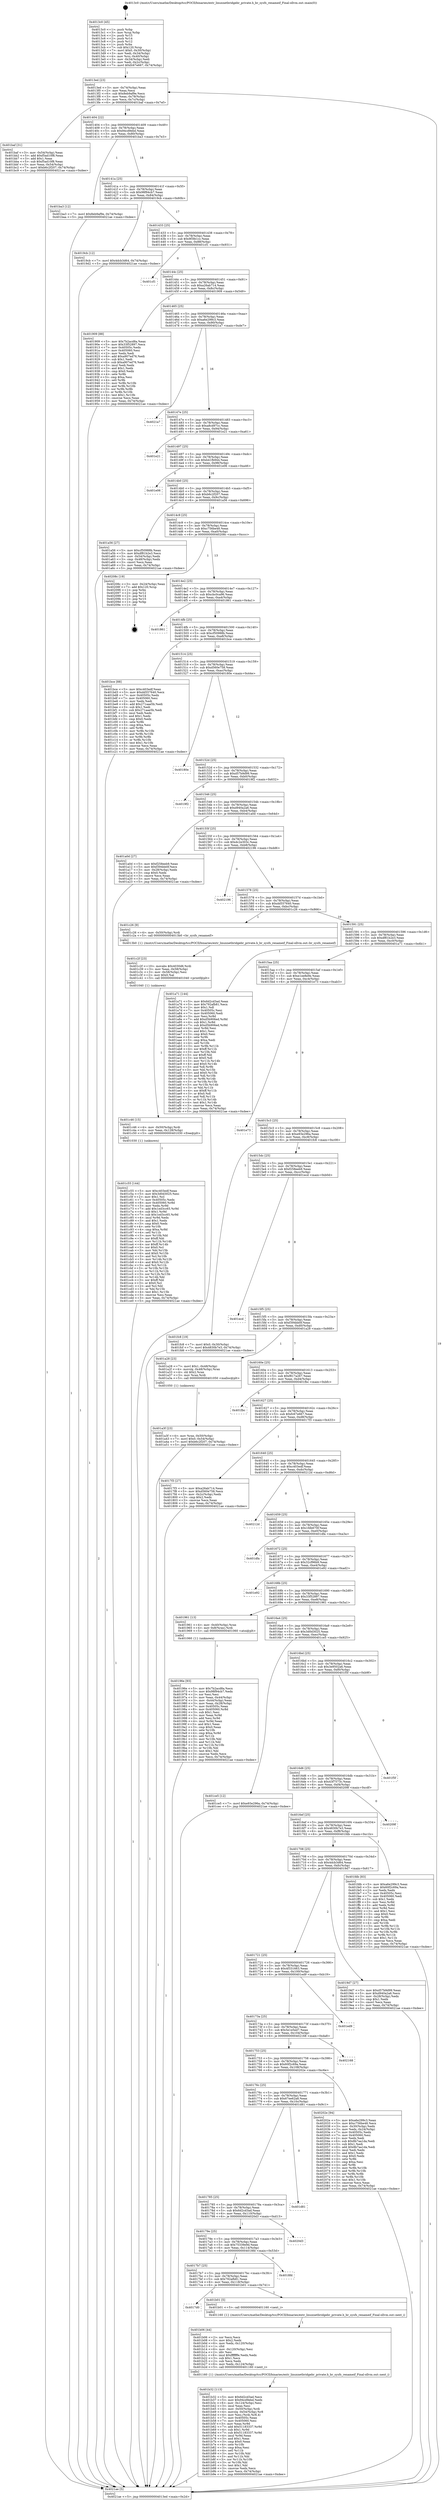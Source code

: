 digraph "0x4013c0" {
  label = "0x4013c0 (/mnt/c/Users/mathe/Desktop/tcc/POCII/binaries/extr_linuxnetbridgebr_private.h_br_sysfs_renameif_Final-ollvm.out::main(0))"
  labelloc = "t"
  node[shape=record]

  Entry [label="",width=0.3,height=0.3,shape=circle,fillcolor=black,style=filled]
  "0x4013ed" [label="{
     0x4013ed [23]\l
     | [instrs]\l
     &nbsp;&nbsp;0x4013ed \<+3\>: mov -0x74(%rbp),%eax\l
     &nbsp;&nbsp;0x4013f0 \<+2\>: mov %eax,%ecx\l
     &nbsp;&nbsp;0x4013f2 \<+6\>: sub $0x8eb9af9e,%ecx\l
     &nbsp;&nbsp;0x4013f8 \<+3\>: mov %eax,-0x78(%rbp)\l
     &nbsp;&nbsp;0x4013fb \<+3\>: mov %ecx,-0x7c(%rbp)\l
     &nbsp;&nbsp;0x4013fe \<+6\>: je 0000000000401baf \<main+0x7ef\>\l
  }"]
  "0x401baf" [label="{
     0x401baf [31]\l
     | [instrs]\l
     &nbsp;&nbsp;0x401baf \<+3\>: mov -0x54(%rbp),%eax\l
     &nbsp;&nbsp;0x401bb2 \<+5\>: add $0xf5ad10f8,%eax\l
     &nbsp;&nbsp;0x401bb7 \<+3\>: add $0x1,%eax\l
     &nbsp;&nbsp;0x401bba \<+5\>: sub $0xf5ad10f8,%eax\l
     &nbsp;&nbsp;0x401bbf \<+3\>: mov %eax,-0x54(%rbp)\l
     &nbsp;&nbsp;0x401bc2 \<+7\>: movl $0xb6c2f207,-0x74(%rbp)\l
     &nbsp;&nbsp;0x401bc9 \<+5\>: jmp 00000000004021ae \<main+0xdee\>\l
  }"]
  "0x401404" [label="{
     0x401404 [22]\l
     | [instrs]\l
     &nbsp;&nbsp;0x401404 \<+5\>: jmp 0000000000401409 \<main+0x49\>\l
     &nbsp;&nbsp;0x401409 \<+3\>: mov -0x78(%rbp),%eax\l
     &nbsp;&nbsp;0x40140c \<+5\>: sub $0x94cd9ebd,%eax\l
     &nbsp;&nbsp;0x401411 \<+3\>: mov %eax,-0x80(%rbp)\l
     &nbsp;&nbsp;0x401414 \<+6\>: je 0000000000401ba3 \<main+0x7e3\>\l
  }"]
  Exit [label="",width=0.3,height=0.3,shape=circle,fillcolor=black,style=filled,peripheries=2]
  "0x401ba3" [label="{
     0x401ba3 [12]\l
     | [instrs]\l
     &nbsp;&nbsp;0x401ba3 \<+7\>: movl $0x8eb9af9e,-0x74(%rbp)\l
     &nbsp;&nbsp;0x401baa \<+5\>: jmp 00000000004021ae \<main+0xdee\>\l
  }"]
  "0x40141a" [label="{
     0x40141a [25]\l
     | [instrs]\l
     &nbsp;&nbsp;0x40141a \<+5\>: jmp 000000000040141f \<main+0x5f\>\l
     &nbsp;&nbsp;0x40141f \<+3\>: mov -0x78(%rbp),%eax\l
     &nbsp;&nbsp;0x401422 \<+5\>: sub $0x98f94cb7,%eax\l
     &nbsp;&nbsp;0x401427 \<+6\>: mov %eax,-0x84(%rbp)\l
     &nbsp;&nbsp;0x40142d \<+6\>: je 00000000004019cb \<main+0x60b\>\l
  }"]
  "0x401c55" [label="{
     0x401c55 [144]\l
     | [instrs]\l
     &nbsp;&nbsp;0x401c55 \<+5\>: mov $0xc403edf,%eax\l
     &nbsp;&nbsp;0x401c5a \<+5\>: mov $0x3d0d3025,%esi\l
     &nbsp;&nbsp;0x401c5f \<+2\>: mov $0x1,%cl\l
     &nbsp;&nbsp;0x401c61 \<+7\>: mov 0x40505c,%edx\l
     &nbsp;&nbsp;0x401c68 \<+8\>: mov 0x405060,%r8d\l
     &nbsp;&nbsp;0x401c70 \<+3\>: mov %edx,%r9d\l
     &nbsp;&nbsp;0x401c73 \<+7\>: add $0x1ed3cc65,%r9d\l
     &nbsp;&nbsp;0x401c7a \<+4\>: sub $0x1,%r9d\l
     &nbsp;&nbsp;0x401c7e \<+7\>: sub $0x1ed3cc65,%r9d\l
     &nbsp;&nbsp;0x401c85 \<+4\>: imul %r9d,%edx\l
     &nbsp;&nbsp;0x401c89 \<+3\>: and $0x1,%edx\l
     &nbsp;&nbsp;0x401c8c \<+3\>: cmp $0x0,%edx\l
     &nbsp;&nbsp;0x401c8f \<+4\>: sete %r10b\l
     &nbsp;&nbsp;0x401c93 \<+4\>: cmp $0xa,%r8d\l
     &nbsp;&nbsp;0x401c97 \<+4\>: setl %r11b\l
     &nbsp;&nbsp;0x401c9b \<+3\>: mov %r10b,%bl\l
     &nbsp;&nbsp;0x401c9e \<+3\>: xor $0xff,%bl\l
     &nbsp;&nbsp;0x401ca1 \<+3\>: mov %r11b,%r14b\l
     &nbsp;&nbsp;0x401ca4 \<+4\>: xor $0xff,%r14b\l
     &nbsp;&nbsp;0x401ca8 \<+3\>: xor $0x0,%cl\l
     &nbsp;&nbsp;0x401cab \<+3\>: mov %bl,%r15b\l
     &nbsp;&nbsp;0x401cae \<+4\>: and $0x0,%r15b\l
     &nbsp;&nbsp;0x401cb2 \<+3\>: and %cl,%r10b\l
     &nbsp;&nbsp;0x401cb5 \<+3\>: mov %r14b,%r12b\l
     &nbsp;&nbsp;0x401cb8 \<+4\>: and $0x0,%r12b\l
     &nbsp;&nbsp;0x401cbc \<+3\>: and %cl,%r11b\l
     &nbsp;&nbsp;0x401cbf \<+3\>: or %r10b,%r15b\l
     &nbsp;&nbsp;0x401cc2 \<+3\>: or %r11b,%r12b\l
     &nbsp;&nbsp;0x401cc5 \<+3\>: xor %r12b,%r15b\l
     &nbsp;&nbsp;0x401cc8 \<+3\>: or %r14b,%bl\l
     &nbsp;&nbsp;0x401ccb \<+3\>: xor $0xff,%bl\l
     &nbsp;&nbsp;0x401cce \<+3\>: or $0x0,%cl\l
     &nbsp;&nbsp;0x401cd1 \<+2\>: and %cl,%bl\l
     &nbsp;&nbsp;0x401cd3 \<+3\>: or %bl,%r15b\l
     &nbsp;&nbsp;0x401cd6 \<+4\>: test $0x1,%r15b\l
     &nbsp;&nbsp;0x401cda \<+3\>: cmovne %esi,%eax\l
     &nbsp;&nbsp;0x401cdd \<+3\>: mov %eax,-0x74(%rbp)\l
     &nbsp;&nbsp;0x401ce0 \<+5\>: jmp 00000000004021ae \<main+0xdee\>\l
  }"]
  "0x4019cb" [label="{
     0x4019cb [12]\l
     | [instrs]\l
     &nbsp;&nbsp;0x4019cb \<+7\>: movl $0x4dcb3d64,-0x74(%rbp)\l
     &nbsp;&nbsp;0x4019d2 \<+5\>: jmp 00000000004021ae \<main+0xdee\>\l
  }"]
  "0x401433" [label="{
     0x401433 [25]\l
     | [instrs]\l
     &nbsp;&nbsp;0x401433 \<+5\>: jmp 0000000000401438 \<main+0x78\>\l
     &nbsp;&nbsp;0x401438 \<+3\>: mov -0x78(%rbp),%eax\l
     &nbsp;&nbsp;0x40143b \<+5\>: sub $0x9f3fe1cc,%eax\l
     &nbsp;&nbsp;0x401440 \<+6\>: mov %eax,-0x88(%rbp)\l
     &nbsp;&nbsp;0x401446 \<+6\>: je 0000000000401cf1 \<main+0x931\>\l
  }"]
  "0x401c46" [label="{
     0x401c46 [15]\l
     | [instrs]\l
     &nbsp;&nbsp;0x401c46 \<+4\>: mov -0x50(%rbp),%rdi\l
     &nbsp;&nbsp;0x401c4a \<+6\>: mov %eax,-0x128(%rbp)\l
     &nbsp;&nbsp;0x401c50 \<+5\>: call 0000000000401030 \<free@plt\>\l
     | [calls]\l
     &nbsp;&nbsp;0x401030 \{1\} (unknown)\l
  }"]
  "0x401cf1" [label="{
     0x401cf1\l
  }", style=dashed]
  "0x40144c" [label="{
     0x40144c [25]\l
     | [instrs]\l
     &nbsp;&nbsp;0x40144c \<+5\>: jmp 0000000000401451 \<main+0x91\>\l
     &nbsp;&nbsp;0x401451 \<+3\>: mov -0x78(%rbp),%eax\l
     &nbsp;&nbsp;0x401454 \<+5\>: sub $0xa26ab714,%eax\l
     &nbsp;&nbsp;0x401459 \<+6\>: mov %eax,-0x8c(%rbp)\l
     &nbsp;&nbsp;0x40145f \<+6\>: je 0000000000401909 \<main+0x549\>\l
  }"]
  "0x401c2f" [label="{
     0x401c2f [23]\l
     | [instrs]\l
     &nbsp;&nbsp;0x401c2f \<+10\>: movabs $0x4030d6,%rdi\l
     &nbsp;&nbsp;0x401c39 \<+3\>: mov %eax,-0x58(%rbp)\l
     &nbsp;&nbsp;0x401c3c \<+3\>: mov -0x58(%rbp),%esi\l
     &nbsp;&nbsp;0x401c3f \<+2\>: mov $0x0,%al\l
     &nbsp;&nbsp;0x401c41 \<+5\>: call 0000000000401040 \<printf@plt\>\l
     | [calls]\l
     &nbsp;&nbsp;0x401040 \{1\} (unknown)\l
  }"]
  "0x401909" [label="{
     0x401909 [88]\l
     | [instrs]\l
     &nbsp;&nbsp;0x401909 \<+5\>: mov $0x7b2acd8a,%eax\l
     &nbsp;&nbsp;0x40190e \<+5\>: mov $0x33f52897,%ecx\l
     &nbsp;&nbsp;0x401913 \<+7\>: mov 0x40505c,%edx\l
     &nbsp;&nbsp;0x40191a \<+7\>: mov 0x405060,%esi\l
     &nbsp;&nbsp;0x401921 \<+2\>: mov %edx,%edi\l
     &nbsp;&nbsp;0x401923 \<+6\>: add $0xa907ed76,%edi\l
     &nbsp;&nbsp;0x401929 \<+3\>: sub $0x1,%edi\l
     &nbsp;&nbsp;0x40192c \<+6\>: sub $0xa907ed76,%edi\l
     &nbsp;&nbsp;0x401932 \<+3\>: imul %edi,%edx\l
     &nbsp;&nbsp;0x401935 \<+3\>: and $0x1,%edx\l
     &nbsp;&nbsp;0x401938 \<+3\>: cmp $0x0,%edx\l
     &nbsp;&nbsp;0x40193b \<+4\>: sete %r8b\l
     &nbsp;&nbsp;0x40193f \<+3\>: cmp $0xa,%esi\l
     &nbsp;&nbsp;0x401942 \<+4\>: setl %r9b\l
     &nbsp;&nbsp;0x401946 \<+3\>: mov %r8b,%r10b\l
     &nbsp;&nbsp;0x401949 \<+3\>: and %r9b,%r10b\l
     &nbsp;&nbsp;0x40194c \<+3\>: xor %r9b,%r8b\l
     &nbsp;&nbsp;0x40194f \<+3\>: or %r8b,%r10b\l
     &nbsp;&nbsp;0x401952 \<+4\>: test $0x1,%r10b\l
     &nbsp;&nbsp;0x401956 \<+3\>: cmovne %ecx,%eax\l
     &nbsp;&nbsp;0x401959 \<+3\>: mov %eax,-0x74(%rbp)\l
     &nbsp;&nbsp;0x40195c \<+5\>: jmp 00000000004021ae \<main+0xdee\>\l
  }"]
  "0x401465" [label="{
     0x401465 [25]\l
     | [instrs]\l
     &nbsp;&nbsp;0x401465 \<+5\>: jmp 000000000040146a \<main+0xaa\>\l
     &nbsp;&nbsp;0x40146a \<+3\>: mov -0x78(%rbp),%eax\l
     &nbsp;&nbsp;0x40146d \<+5\>: sub $0xa6e299c3,%eax\l
     &nbsp;&nbsp;0x401472 \<+6\>: mov %eax,-0x90(%rbp)\l
     &nbsp;&nbsp;0x401478 \<+6\>: je 00000000004021a7 \<main+0xde7\>\l
  }"]
  "0x401b32" [label="{
     0x401b32 [113]\l
     | [instrs]\l
     &nbsp;&nbsp;0x401b32 \<+5\>: mov $0x6d2cd3ad,%ecx\l
     &nbsp;&nbsp;0x401b37 \<+5\>: mov $0x94cd9ebd,%edx\l
     &nbsp;&nbsp;0x401b3c \<+6\>: mov -0x124(%rbp),%esi\l
     &nbsp;&nbsp;0x401b42 \<+3\>: imul %eax,%esi\l
     &nbsp;&nbsp;0x401b45 \<+4\>: mov -0x50(%rbp),%rdi\l
     &nbsp;&nbsp;0x401b49 \<+4\>: movslq -0x54(%rbp),%r8\l
     &nbsp;&nbsp;0x401b4d \<+4\>: mov %esi,(%rdi,%r8,4)\l
     &nbsp;&nbsp;0x401b51 \<+7\>: mov 0x40505c,%eax\l
     &nbsp;&nbsp;0x401b58 \<+7\>: mov 0x405060,%esi\l
     &nbsp;&nbsp;0x401b5f \<+3\>: mov %eax,%r9d\l
     &nbsp;&nbsp;0x401b62 \<+7\>: add $0x51183337,%r9d\l
     &nbsp;&nbsp;0x401b69 \<+4\>: sub $0x1,%r9d\l
     &nbsp;&nbsp;0x401b6d \<+7\>: sub $0x51183337,%r9d\l
     &nbsp;&nbsp;0x401b74 \<+4\>: imul %r9d,%eax\l
     &nbsp;&nbsp;0x401b78 \<+3\>: and $0x1,%eax\l
     &nbsp;&nbsp;0x401b7b \<+3\>: cmp $0x0,%eax\l
     &nbsp;&nbsp;0x401b7e \<+4\>: sete %r10b\l
     &nbsp;&nbsp;0x401b82 \<+3\>: cmp $0xa,%esi\l
     &nbsp;&nbsp;0x401b85 \<+4\>: setl %r11b\l
     &nbsp;&nbsp;0x401b89 \<+3\>: mov %r10b,%bl\l
     &nbsp;&nbsp;0x401b8c \<+3\>: and %r11b,%bl\l
     &nbsp;&nbsp;0x401b8f \<+3\>: xor %r11b,%r10b\l
     &nbsp;&nbsp;0x401b92 \<+3\>: or %r10b,%bl\l
     &nbsp;&nbsp;0x401b95 \<+3\>: test $0x1,%bl\l
     &nbsp;&nbsp;0x401b98 \<+3\>: cmovne %edx,%ecx\l
     &nbsp;&nbsp;0x401b9b \<+3\>: mov %ecx,-0x74(%rbp)\l
     &nbsp;&nbsp;0x401b9e \<+5\>: jmp 00000000004021ae \<main+0xdee\>\l
  }"]
  "0x4021a7" [label="{
     0x4021a7\l
  }", style=dashed]
  "0x40147e" [label="{
     0x40147e [25]\l
     | [instrs]\l
     &nbsp;&nbsp;0x40147e \<+5\>: jmp 0000000000401483 \<main+0xc3\>\l
     &nbsp;&nbsp;0x401483 \<+3\>: mov -0x78(%rbp),%eax\l
     &nbsp;&nbsp;0x401486 \<+5\>: sub $0xa8cd97cc,%eax\l
     &nbsp;&nbsp;0x40148b \<+6\>: mov %eax,-0x94(%rbp)\l
     &nbsp;&nbsp;0x401491 \<+6\>: je 0000000000401e21 \<main+0xa61\>\l
  }"]
  "0x401b06" [label="{
     0x401b06 [44]\l
     | [instrs]\l
     &nbsp;&nbsp;0x401b06 \<+2\>: xor %ecx,%ecx\l
     &nbsp;&nbsp;0x401b08 \<+5\>: mov $0x2,%edx\l
     &nbsp;&nbsp;0x401b0d \<+6\>: mov %edx,-0x120(%rbp)\l
     &nbsp;&nbsp;0x401b13 \<+1\>: cltd\l
     &nbsp;&nbsp;0x401b14 \<+6\>: mov -0x120(%rbp),%esi\l
     &nbsp;&nbsp;0x401b1a \<+2\>: idiv %esi\l
     &nbsp;&nbsp;0x401b1c \<+6\>: imul $0xfffffffe,%edx,%edx\l
     &nbsp;&nbsp;0x401b22 \<+3\>: sub $0x1,%ecx\l
     &nbsp;&nbsp;0x401b25 \<+2\>: sub %ecx,%edx\l
     &nbsp;&nbsp;0x401b27 \<+6\>: mov %edx,-0x124(%rbp)\l
     &nbsp;&nbsp;0x401b2d \<+5\>: call 0000000000401160 \<next_i\>\l
     | [calls]\l
     &nbsp;&nbsp;0x401160 \{1\} (/mnt/c/Users/mathe/Desktop/tcc/POCII/binaries/extr_linuxnetbridgebr_private.h_br_sysfs_renameif_Final-ollvm.out::next_i)\l
  }"]
  "0x401e21" [label="{
     0x401e21\l
  }", style=dashed]
  "0x401497" [label="{
     0x401497 [25]\l
     | [instrs]\l
     &nbsp;&nbsp;0x401497 \<+5\>: jmp 000000000040149c \<main+0xdc\>\l
     &nbsp;&nbsp;0x40149c \<+3\>: mov -0x78(%rbp),%eax\l
     &nbsp;&nbsp;0x40149f \<+5\>: sub $0xb41fb944,%eax\l
     &nbsp;&nbsp;0x4014a4 \<+6\>: mov %eax,-0x98(%rbp)\l
     &nbsp;&nbsp;0x4014aa \<+6\>: je 0000000000401e06 \<main+0xa46\>\l
  }"]
  "0x4017d0" [label="{
     0x4017d0\l
  }", style=dashed]
  "0x401e06" [label="{
     0x401e06\l
  }", style=dashed]
  "0x4014b0" [label="{
     0x4014b0 [25]\l
     | [instrs]\l
     &nbsp;&nbsp;0x4014b0 \<+5\>: jmp 00000000004014b5 \<main+0xf5\>\l
     &nbsp;&nbsp;0x4014b5 \<+3\>: mov -0x78(%rbp),%eax\l
     &nbsp;&nbsp;0x4014b8 \<+5\>: sub $0xb6c2f207,%eax\l
     &nbsp;&nbsp;0x4014bd \<+6\>: mov %eax,-0x9c(%rbp)\l
     &nbsp;&nbsp;0x4014c3 \<+6\>: je 0000000000401a56 \<main+0x696\>\l
  }"]
  "0x401b01" [label="{
     0x401b01 [5]\l
     | [instrs]\l
     &nbsp;&nbsp;0x401b01 \<+5\>: call 0000000000401160 \<next_i\>\l
     | [calls]\l
     &nbsp;&nbsp;0x401160 \{1\} (/mnt/c/Users/mathe/Desktop/tcc/POCII/binaries/extr_linuxnetbridgebr_private.h_br_sysfs_renameif_Final-ollvm.out::next_i)\l
  }"]
  "0x401a56" [label="{
     0x401a56 [27]\l
     | [instrs]\l
     &nbsp;&nbsp;0x401a56 \<+5\>: mov $0xcf50988b,%eax\l
     &nbsp;&nbsp;0x401a5b \<+5\>: mov $0xdf81b2e3,%ecx\l
     &nbsp;&nbsp;0x401a60 \<+3\>: mov -0x54(%rbp),%edx\l
     &nbsp;&nbsp;0x401a63 \<+3\>: cmp -0x48(%rbp),%edx\l
     &nbsp;&nbsp;0x401a66 \<+3\>: cmovl %ecx,%eax\l
     &nbsp;&nbsp;0x401a69 \<+3\>: mov %eax,-0x74(%rbp)\l
     &nbsp;&nbsp;0x401a6c \<+5\>: jmp 00000000004021ae \<main+0xdee\>\l
  }"]
  "0x4014c9" [label="{
     0x4014c9 [25]\l
     | [instrs]\l
     &nbsp;&nbsp;0x4014c9 \<+5\>: jmp 00000000004014ce \<main+0x10e\>\l
     &nbsp;&nbsp;0x4014ce \<+3\>: mov -0x78(%rbp),%eax\l
     &nbsp;&nbsp;0x4014d1 \<+5\>: sub $0xc756be48,%eax\l
     &nbsp;&nbsp;0x4014d6 \<+6\>: mov %eax,-0xa0(%rbp)\l
     &nbsp;&nbsp;0x4014dc \<+6\>: je 000000000040208c \<main+0xccc\>\l
  }"]
  "0x4017b7" [label="{
     0x4017b7 [25]\l
     | [instrs]\l
     &nbsp;&nbsp;0x4017b7 \<+5\>: jmp 00000000004017bc \<main+0x3fc\>\l
     &nbsp;&nbsp;0x4017bc \<+3\>: mov -0x78(%rbp),%eax\l
     &nbsp;&nbsp;0x4017bf \<+5\>: sub $0x792afb81,%eax\l
     &nbsp;&nbsp;0x4017c4 \<+6\>: mov %eax,-0x118(%rbp)\l
     &nbsp;&nbsp;0x4017ca \<+6\>: je 0000000000401b01 \<main+0x741\>\l
  }"]
  "0x40208c" [label="{
     0x40208c [19]\l
     | [instrs]\l
     &nbsp;&nbsp;0x40208c \<+3\>: mov -0x24(%rbp),%eax\l
     &nbsp;&nbsp;0x40208f \<+7\>: add $0x120,%rsp\l
     &nbsp;&nbsp;0x402096 \<+1\>: pop %rbx\l
     &nbsp;&nbsp;0x402097 \<+2\>: pop %r12\l
     &nbsp;&nbsp;0x402099 \<+2\>: pop %r14\l
     &nbsp;&nbsp;0x40209b \<+2\>: pop %r15\l
     &nbsp;&nbsp;0x40209d \<+1\>: pop %rbp\l
     &nbsp;&nbsp;0x40209e \<+1\>: ret\l
  }"]
  "0x4014e2" [label="{
     0x4014e2 [25]\l
     | [instrs]\l
     &nbsp;&nbsp;0x4014e2 \<+5\>: jmp 00000000004014e7 \<main+0x127\>\l
     &nbsp;&nbsp;0x4014e7 \<+3\>: mov -0x78(%rbp),%eax\l
     &nbsp;&nbsp;0x4014ea \<+5\>: sub $0xcbc0ca96,%eax\l
     &nbsp;&nbsp;0x4014ef \<+6\>: mov %eax,-0xa4(%rbp)\l
     &nbsp;&nbsp;0x4014f5 \<+6\>: je 0000000000401861 \<main+0x4a1\>\l
  }"]
  "0x4018fd" [label="{
     0x4018fd\l
  }", style=dashed]
  "0x401861" [label="{
     0x401861\l
  }", style=dashed]
  "0x4014fb" [label="{
     0x4014fb [25]\l
     | [instrs]\l
     &nbsp;&nbsp;0x4014fb \<+5\>: jmp 0000000000401500 \<main+0x140\>\l
     &nbsp;&nbsp;0x401500 \<+3\>: mov -0x78(%rbp),%eax\l
     &nbsp;&nbsp;0x401503 \<+5\>: sub $0xcf50988b,%eax\l
     &nbsp;&nbsp;0x401508 \<+6\>: mov %eax,-0xa8(%rbp)\l
     &nbsp;&nbsp;0x40150e \<+6\>: je 0000000000401bce \<main+0x80e\>\l
  }"]
  "0x40179e" [label="{
     0x40179e [25]\l
     | [instrs]\l
     &nbsp;&nbsp;0x40179e \<+5\>: jmp 00000000004017a3 \<main+0x3e3\>\l
     &nbsp;&nbsp;0x4017a3 \<+3\>: mov -0x78(%rbp),%eax\l
     &nbsp;&nbsp;0x4017a6 \<+5\>: sub $0x75339e9d,%eax\l
     &nbsp;&nbsp;0x4017ab \<+6\>: mov %eax,-0x114(%rbp)\l
     &nbsp;&nbsp;0x4017b1 \<+6\>: je 00000000004018fd \<main+0x53d\>\l
  }"]
  "0x401bce" [label="{
     0x401bce [88]\l
     | [instrs]\l
     &nbsp;&nbsp;0x401bce \<+5\>: mov $0xc403edf,%eax\l
     &nbsp;&nbsp;0x401bd3 \<+5\>: mov $0xdd557640,%ecx\l
     &nbsp;&nbsp;0x401bd8 \<+7\>: mov 0x40505c,%edx\l
     &nbsp;&nbsp;0x401bdf \<+7\>: mov 0x405060,%esi\l
     &nbsp;&nbsp;0x401be6 \<+2\>: mov %edx,%edi\l
     &nbsp;&nbsp;0x401be8 \<+6\>: add $0x271aae5b,%edi\l
     &nbsp;&nbsp;0x401bee \<+3\>: sub $0x1,%edi\l
     &nbsp;&nbsp;0x401bf1 \<+6\>: sub $0x271aae5b,%edi\l
     &nbsp;&nbsp;0x401bf7 \<+3\>: imul %edi,%edx\l
     &nbsp;&nbsp;0x401bfa \<+3\>: and $0x1,%edx\l
     &nbsp;&nbsp;0x401bfd \<+3\>: cmp $0x0,%edx\l
     &nbsp;&nbsp;0x401c00 \<+4\>: sete %r8b\l
     &nbsp;&nbsp;0x401c04 \<+3\>: cmp $0xa,%esi\l
     &nbsp;&nbsp;0x401c07 \<+4\>: setl %r9b\l
     &nbsp;&nbsp;0x401c0b \<+3\>: mov %r8b,%r10b\l
     &nbsp;&nbsp;0x401c0e \<+3\>: and %r9b,%r10b\l
     &nbsp;&nbsp;0x401c11 \<+3\>: xor %r9b,%r8b\l
     &nbsp;&nbsp;0x401c14 \<+3\>: or %r8b,%r10b\l
     &nbsp;&nbsp;0x401c17 \<+4\>: test $0x1,%r10b\l
     &nbsp;&nbsp;0x401c1b \<+3\>: cmovne %ecx,%eax\l
     &nbsp;&nbsp;0x401c1e \<+3\>: mov %eax,-0x74(%rbp)\l
     &nbsp;&nbsp;0x401c21 \<+5\>: jmp 00000000004021ae \<main+0xdee\>\l
  }"]
  "0x401514" [label="{
     0x401514 [25]\l
     | [instrs]\l
     &nbsp;&nbsp;0x401514 \<+5\>: jmp 0000000000401519 \<main+0x159\>\l
     &nbsp;&nbsp;0x401519 \<+3\>: mov -0x78(%rbp),%eax\l
     &nbsp;&nbsp;0x40151c \<+5\>: sub $0xd560e758,%eax\l
     &nbsp;&nbsp;0x401521 \<+6\>: mov %eax,-0xac(%rbp)\l
     &nbsp;&nbsp;0x401527 \<+6\>: je 000000000040180e \<main+0x44e\>\l
  }"]
  "0x4020d3" [label="{
     0x4020d3\l
  }", style=dashed]
  "0x40180e" [label="{
     0x40180e\l
  }", style=dashed]
  "0x40152d" [label="{
     0x40152d [25]\l
     | [instrs]\l
     &nbsp;&nbsp;0x40152d \<+5\>: jmp 0000000000401532 \<main+0x172\>\l
     &nbsp;&nbsp;0x401532 \<+3\>: mov -0x78(%rbp),%eax\l
     &nbsp;&nbsp;0x401535 \<+5\>: sub $0xd57b9d99,%eax\l
     &nbsp;&nbsp;0x40153a \<+6\>: mov %eax,-0xb0(%rbp)\l
     &nbsp;&nbsp;0x401540 \<+6\>: je 00000000004019f2 \<main+0x632\>\l
  }"]
  "0x401785" [label="{
     0x401785 [25]\l
     | [instrs]\l
     &nbsp;&nbsp;0x401785 \<+5\>: jmp 000000000040178a \<main+0x3ca\>\l
     &nbsp;&nbsp;0x40178a \<+3\>: mov -0x78(%rbp),%eax\l
     &nbsp;&nbsp;0x40178d \<+5\>: sub $0x6d2cd3ad,%eax\l
     &nbsp;&nbsp;0x401792 \<+6\>: mov %eax,-0x110(%rbp)\l
     &nbsp;&nbsp;0x401798 \<+6\>: je 00000000004020d3 \<main+0xd13\>\l
  }"]
  "0x4019f2" [label="{
     0x4019f2\l
  }", style=dashed]
  "0x401546" [label="{
     0x401546 [25]\l
     | [instrs]\l
     &nbsp;&nbsp;0x401546 \<+5\>: jmp 000000000040154b \<main+0x18b\>\l
     &nbsp;&nbsp;0x40154b \<+3\>: mov -0x78(%rbp),%eax\l
     &nbsp;&nbsp;0x40154e \<+5\>: sub $0xd940a2a6,%eax\l
     &nbsp;&nbsp;0x401553 \<+6\>: mov %eax,-0xb4(%rbp)\l
     &nbsp;&nbsp;0x401559 \<+6\>: je 0000000000401a0d \<main+0x64d\>\l
  }"]
  "0x401d81" [label="{
     0x401d81\l
  }", style=dashed]
  "0x401a0d" [label="{
     0x401a0d [27]\l
     | [instrs]\l
     &nbsp;&nbsp;0x401a0d \<+5\>: mov $0xf258eeb9,%eax\l
     &nbsp;&nbsp;0x401a12 \<+5\>: mov $0xf394bb0f,%ecx\l
     &nbsp;&nbsp;0x401a17 \<+3\>: mov -0x28(%rbp),%edx\l
     &nbsp;&nbsp;0x401a1a \<+3\>: cmp $0x0,%edx\l
     &nbsp;&nbsp;0x401a1d \<+3\>: cmove %ecx,%eax\l
     &nbsp;&nbsp;0x401a20 \<+3\>: mov %eax,-0x74(%rbp)\l
     &nbsp;&nbsp;0x401a23 \<+5\>: jmp 00000000004021ae \<main+0xdee\>\l
  }"]
  "0x40155f" [label="{
     0x40155f [25]\l
     | [instrs]\l
     &nbsp;&nbsp;0x40155f \<+5\>: jmp 0000000000401564 \<main+0x1a4\>\l
     &nbsp;&nbsp;0x401564 \<+3\>: mov -0x78(%rbp),%eax\l
     &nbsp;&nbsp;0x401567 \<+5\>: sub $0xdc2e303c,%eax\l
     &nbsp;&nbsp;0x40156c \<+6\>: mov %eax,-0xb8(%rbp)\l
     &nbsp;&nbsp;0x401572 \<+6\>: je 0000000000402196 \<main+0xdd6\>\l
  }"]
  "0x40176c" [label="{
     0x40176c [25]\l
     | [instrs]\l
     &nbsp;&nbsp;0x40176c \<+5\>: jmp 0000000000401771 \<main+0x3b1\>\l
     &nbsp;&nbsp;0x401771 \<+3\>: mov -0x78(%rbp),%eax\l
     &nbsp;&nbsp;0x401774 \<+5\>: sub $0x67ee62a8,%eax\l
     &nbsp;&nbsp;0x401779 \<+6\>: mov %eax,-0x10c(%rbp)\l
     &nbsp;&nbsp;0x40177f \<+6\>: je 0000000000401d81 \<main+0x9c1\>\l
  }"]
  "0x402196" [label="{
     0x402196\l
  }", style=dashed]
  "0x401578" [label="{
     0x401578 [25]\l
     | [instrs]\l
     &nbsp;&nbsp;0x401578 \<+5\>: jmp 000000000040157d \<main+0x1bd\>\l
     &nbsp;&nbsp;0x40157d \<+3\>: mov -0x78(%rbp),%eax\l
     &nbsp;&nbsp;0x401580 \<+5\>: sub $0xdd557640,%eax\l
     &nbsp;&nbsp;0x401585 \<+6\>: mov %eax,-0xbc(%rbp)\l
     &nbsp;&nbsp;0x40158b \<+6\>: je 0000000000401c26 \<main+0x866\>\l
  }"]
  "0x40202e" [label="{
     0x40202e [94]\l
     | [instrs]\l
     &nbsp;&nbsp;0x40202e \<+5\>: mov $0xa6e299c3,%eax\l
     &nbsp;&nbsp;0x402033 \<+5\>: mov $0xc756be48,%ecx\l
     &nbsp;&nbsp;0x402038 \<+3\>: mov -0x30(%rbp),%edx\l
     &nbsp;&nbsp;0x40203b \<+3\>: mov %edx,-0x24(%rbp)\l
     &nbsp;&nbsp;0x40203e \<+7\>: mov 0x40505c,%edx\l
     &nbsp;&nbsp;0x402045 \<+7\>: mov 0x405060,%esi\l
     &nbsp;&nbsp;0x40204c \<+2\>: mov %edx,%edi\l
     &nbsp;&nbsp;0x40204e \<+6\>: sub $0x8b7aa1da,%edi\l
     &nbsp;&nbsp;0x402054 \<+3\>: sub $0x1,%edi\l
     &nbsp;&nbsp;0x402057 \<+6\>: add $0x8b7aa1da,%edi\l
     &nbsp;&nbsp;0x40205d \<+3\>: imul %edi,%edx\l
     &nbsp;&nbsp;0x402060 \<+3\>: and $0x1,%edx\l
     &nbsp;&nbsp;0x402063 \<+3\>: cmp $0x0,%edx\l
     &nbsp;&nbsp;0x402066 \<+4\>: sete %r8b\l
     &nbsp;&nbsp;0x40206a \<+3\>: cmp $0xa,%esi\l
     &nbsp;&nbsp;0x40206d \<+4\>: setl %r9b\l
     &nbsp;&nbsp;0x402071 \<+3\>: mov %r8b,%r10b\l
     &nbsp;&nbsp;0x402074 \<+3\>: and %r9b,%r10b\l
     &nbsp;&nbsp;0x402077 \<+3\>: xor %r9b,%r8b\l
     &nbsp;&nbsp;0x40207a \<+3\>: or %r8b,%r10b\l
     &nbsp;&nbsp;0x40207d \<+4\>: test $0x1,%r10b\l
     &nbsp;&nbsp;0x402081 \<+3\>: cmovne %ecx,%eax\l
     &nbsp;&nbsp;0x402084 \<+3\>: mov %eax,-0x74(%rbp)\l
     &nbsp;&nbsp;0x402087 \<+5\>: jmp 00000000004021ae \<main+0xdee\>\l
  }"]
  "0x401c26" [label="{
     0x401c26 [9]\l
     | [instrs]\l
     &nbsp;&nbsp;0x401c26 \<+4\>: mov -0x50(%rbp),%rdi\l
     &nbsp;&nbsp;0x401c2a \<+5\>: call 00000000004013b0 \<br_sysfs_renameif\>\l
     | [calls]\l
     &nbsp;&nbsp;0x4013b0 \{1\} (/mnt/c/Users/mathe/Desktop/tcc/POCII/binaries/extr_linuxnetbridgebr_private.h_br_sysfs_renameif_Final-ollvm.out::br_sysfs_renameif)\l
  }"]
  "0x401591" [label="{
     0x401591 [25]\l
     | [instrs]\l
     &nbsp;&nbsp;0x401591 \<+5\>: jmp 0000000000401596 \<main+0x1d6\>\l
     &nbsp;&nbsp;0x401596 \<+3\>: mov -0x78(%rbp),%eax\l
     &nbsp;&nbsp;0x401599 \<+5\>: sub $0xdf81b2e3,%eax\l
     &nbsp;&nbsp;0x40159e \<+6\>: mov %eax,-0xc0(%rbp)\l
     &nbsp;&nbsp;0x4015a4 \<+6\>: je 0000000000401a71 \<main+0x6b1\>\l
  }"]
  "0x401753" [label="{
     0x401753 [25]\l
     | [instrs]\l
     &nbsp;&nbsp;0x401753 \<+5\>: jmp 0000000000401758 \<main+0x398\>\l
     &nbsp;&nbsp;0x401758 \<+3\>: mov -0x78(%rbp),%eax\l
     &nbsp;&nbsp;0x40175b \<+5\>: sub $0x60f2c69a,%eax\l
     &nbsp;&nbsp;0x401760 \<+6\>: mov %eax,-0x108(%rbp)\l
     &nbsp;&nbsp;0x401766 \<+6\>: je 000000000040202e \<main+0xc6e\>\l
  }"]
  "0x401a71" [label="{
     0x401a71 [144]\l
     | [instrs]\l
     &nbsp;&nbsp;0x401a71 \<+5\>: mov $0x6d2cd3ad,%eax\l
     &nbsp;&nbsp;0x401a76 \<+5\>: mov $0x792afb81,%ecx\l
     &nbsp;&nbsp;0x401a7b \<+2\>: mov $0x1,%dl\l
     &nbsp;&nbsp;0x401a7d \<+7\>: mov 0x40505c,%esi\l
     &nbsp;&nbsp;0x401a84 \<+7\>: mov 0x405060,%edi\l
     &nbsp;&nbsp;0x401a8b \<+3\>: mov %esi,%r8d\l
     &nbsp;&nbsp;0x401a8e \<+7\>: add $0xd5b906ed,%r8d\l
     &nbsp;&nbsp;0x401a95 \<+4\>: sub $0x1,%r8d\l
     &nbsp;&nbsp;0x401a99 \<+7\>: sub $0xd5b906ed,%r8d\l
     &nbsp;&nbsp;0x401aa0 \<+4\>: imul %r8d,%esi\l
     &nbsp;&nbsp;0x401aa4 \<+3\>: and $0x1,%esi\l
     &nbsp;&nbsp;0x401aa7 \<+3\>: cmp $0x0,%esi\l
     &nbsp;&nbsp;0x401aaa \<+4\>: sete %r9b\l
     &nbsp;&nbsp;0x401aae \<+3\>: cmp $0xa,%edi\l
     &nbsp;&nbsp;0x401ab1 \<+4\>: setl %r10b\l
     &nbsp;&nbsp;0x401ab5 \<+3\>: mov %r9b,%r11b\l
     &nbsp;&nbsp;0x401ab8 \<+4\>: xor $0xff,%r11b\l
     &nbsp;&nbsp;0x401abc \<+3\>: mov %r10b,%bl\l
     &nbsp;&nbsp;0x401abf \<+3\>: xor $0xff,%bl\l
     &nbsp;&nbsp;0x401ac2 \<+3\>: xor $0x0,%dl\l
     &nbsp;&nbsp;0x401ac5 \<+3\>: mov %r11b,%r14b\l
     &nbsp;&nbsp;0x401ac8 \<+4\>: and $0x0,%r14b\l
     &nbsp;&nbsp;0x401acc \<+3\>: and %dl,%r9b\l
     &nbsp;&nbsp;0x401acf \<+3\>: mov %bl,%r15b\l
     &nbsp;&nbsp;0x401ad2 \<+4\>: and $0x0,%r15b\l
     &nbsp;&nbsp;0x401ad6 \<+3\>: and %dl,%r10b\l
     &nbsp;&nbsp;0x401ad9 \<+3\>: or %r9b,%r14b\l
     &nbsp;&nbsp;0x401adc \<+3\>: or %r10b,%r15b\l
     &nbsp;&nbsp;0x401adf \<+3\>: xor %r15b,%r14b\l
     &nbsp;&nbsp;0x401ae2 \<+3\>: or %bl,%r11b\l
     &nbsp;&nbsp;0x401ae5 \<+4\>: xor $0xff,%r11b\l
     &nbsp;&nbsp;0x401ae9 \<+3\>: or $0x0,%dl\l
     &nbsp;&nbsp;0x401aec \<+3\>: and %dl,%r11b\l
     &nbsp;&nbsp;0x401aef \<+3\>: or %r11b,%r14b\l
     &nbsp;&nbsp;0x401af2 \<+4\>: test $0x1,%r14b\l
     &nbsp;&nbsp;0x401af6 \<+3\>: cmovne %ecx,%eax\l
     &nbsp;&nbsp;0x401af9 \<+3\>: mov %eax,-0x74(%rbp)\l
     &nbsp;&nbsp;0x401afc \<+5\>: jmp 00000000004021ae \<main+0xdee\>\l
  }"]
  "0x4015aa" [label="{
     0x4015aa [25]\l
     | [instrs]\l
     &nbsp;&nbsp;0x4015aa \<+5\>: jmp 00000000004015af \<main+0x1ef\>\l
     &nbsp;&nbsp;0x4015af \<+3\>: mov -0x78(%rbp),%eax\l
     &nbsp;&nbsp;0x4015b2 \<+5\>: sub $0xe1ee8e9e,%eax\l
     &nbsp;&nbsp;0x4015b7 \<+6\>: mov %eax,-0xc4(%rbp)\l
     &nbsp;&nbsp;0x4015bd \<+6\>: je 0000000000401e73 \<main+0xab3\>\l
  }"]
  "0x402168" [label="{
     0x402168\l
  }", style=dashed]
  "0x401e73" [label="{
     0x401e73\l
  }", style=dashed]
  "0x4015c3" [label="{
     0x4015c3 [25]\l
     | [instrs]\l
     &nbsp;&nbsp;0x4015c3 \<+5\>: jmp 00000000004015c8 \<main+0x208\>\l
     &nbsp;&nbsp;0x4015c8 \<+3\>: mov -0x78(%rbp),%eax\l
     &nbsp;&nbsp;0x4015cb \<+5\>: sub $0xe93e296a,%eax\l
     &nbsp;&nbsp;0x4015d0 \<+6\>: mov %eax,-0xc8(%rbp)\l
     &nbsp;&nbsp;0x4015d6 \<+6\>: je 0000000000401fc8 \<main+0xc08\>\l
  }"]
  "0x40173a" [label="{
     0x40173a [25]\l
     | [instrs]\l
     &nbsp;&nbsp;0x40173a \<+5\>: jmp 000000000040173f \<main+0x37f\>\l
     &nbsp;&nbsp;0x40173f \<+3\>: mov -0x78(%rbp),%eax\l
     &nbsp;&nbsp;0x401742 \<+5\>: sub $0x5e1e5ed7,%eax\l
     &nbsp;&nbsp;0x401747 \<+6\>: mov %eax,-0x104(%rbp)\l
     &nbsp;&nbsp;0x40174d \<+6\>: je 0000000000402168 \<main+0xda8\>\l
  }"]
  "0x401fc8" [label="{
     0x401fc8 [19]\l
     | [instrs]\l
     &nbsp;&nbsp;0x401fc8 \<+7\>: movl $0x0,-0x30(%rbp)\l
     &nbsp;&nbsp;0x401fcf \<+7\>: movl $0x4830b7e3,-0x74(%rbp)\l
     &nbsp;&nbsp;0x401fd6 \<+5\>: jmp 00000000004021ae \<main+0xdee\>\l
  }"]
  "0x4015dc" [label="{
     0x4015dc [25]\l
     | [instrs]\l
     &nbsp;&nbsp;0x4015dc \<+5\>: jmp 00000000004015e1 \<main+0x221\>\l
     &nbsp;&nbsp;0x4015e1 \<+3\>: mov -0x78(%rbp),%eax\l
     &nbsp;&nbsp;0x4015e4 \<+5\>: sub $0xf258eeb9,%eax\l
     &nbsp;&nbsp;0x4015e9 \<+6\>: mov %eax,-0xcc(%rbp)\l
     &nbsp;&nbsp;0x4015ef \<+6\>: je 0000000000401ecd \<main+0xb0d\>\l
  }"]
  "0x401ed9" [label="{
     0x401ed9\l
  }", style=dashed]
  "0x401ecd" [label="{
     0x401ecd\l
  }", style=dashed]
  "0x4015f5" [label="{
     0x4015f5 [25]\l
     | [instrs]\l
     &nbsp;&nbsp;0x4015f5 \<+5\>: jmp 00000000004015fa \<main+0x23a\>\l
     &nbsp;&nbsp;0x4015fa \<+3\>: mov -0x78(%rbp),%eax\l
     &nbsp;&nbsp;0x4015fd \<+5\>: sub $0xf394bb0f,%eax\l
     &nbsp;&nbsp;0x401602 \<+6\>: mov %eax,-0xd0(%rbp)\l
     &nbsp;&nbsp;0x401608 \<+6\>: je 0000000000401a28 \<main+0x668\>\l
  }"]
  "0x401a3f" [label="{
     0x401a3f [23]\l
     | [instrs]\l
     &nbsp;&nbsp;0x401a3f \<+4\>: mov %rax,-0x50(%rbp)\l
     &nbsp;&nbsp;0x401a43 \<+7\>: movl $0x0,-0x54(%rbp)\l
     &nbsp;&nbsp;0x401a4a \<+7\>: movl $0xb6c2f207,-0x74(%rbp)\l
     &nbsp;&nbsp;0x401a51 \<+5\>: jmp 00000000004021ae \<main+0xdee\>\l
  }"]
  "0x401a28" [label="{
     0x401a28 [23]\l
     | [instrs]\l
     &nbsp;&nbsp;0x401a28 \<+7\>: movl $0x1,-0x48(%rbp)\l
     &nbsp;&nbsp;0x401a2f \<+4\>: movslq -0x48(%rbp),%rax\l
     &nbsp;&nbsp;0x401a33 \<+4\>: shl $0x2,%rax\l
     &nbsp;&nbsp;0x401a37 \<+3\>: mov %rax,%rdi\l
     &nbsp;&nbsp;0x401a3a \<+5\>: call 0000000000401050 \<malloc@plt\>\l
     | [calls]\l
     &nbsp;&nbsp;0x401050 \{1\} (unknown)\l
  }"]
  "0x40160e" [label="{
     0x40160e [25]\l
     | [instrs]\l
     &nbsp;&nbsp;0x40160e \<+5\>: jmp 0000000000401613 \<main+0x253\>\l
     &nbsp;&nbsp;0x401613 \<+3\>: mov -0x78(%rbp),%eax\l
     &nbsp;&nbsp;0x401616 \<+5\>: sub $0xf817a267,%eax\l
     &nbsp;&nbsp;0x40161b \<+6\>: mov %eax,-0xd4(%rbp)\l
     &nbsp;&nbsp;0x401621 \<+6\>: je 0000000000401fbc \<main+0xbfc\>\l
  }"]
  "0x401721" [label="{
     0x401721 [25]\l
     | [instrs]\l
     &nbsp;&nbsp;0x401721 \<+5\>: jmp 0000000000401726 \<main+0x366\>\l
     &nbsp;&nbsp;0x401726 \<+3\>: mov -0x78(%rbp),%eax\l
     &nbsp;&nbsp;0x401729 \<+5\>: sub $0x4f331663,%eax\l
     &nbsp;&nbsp;0x40172e \<+6\>: mov %eax,-0x100(%rbp)\l
     &nbsp;&nbsp;0x401734 \<+6\>: je 0000000000401ed9 \<main+0xb19\>\l
  }"]
  "0x401fbc" [label="{
     0x401fbc\l
  }", style=dashed]
  "0x401627" [label="{
     0x401627 [25]\l
     | [instrs]\l
     &nbsp;&nbsp;0x401627 \<+5\>: jmp 000000000040162c \<main+0x26c\>\l
     &nbsp;&nbsp;0x40162c \<+3\>: mov -0x78(%rbp),%eax\l
     &nbsp;&nbsp;0x40162f \<+5\>: sub $0xfc67e667,%eax\l
     &nbsp;&nbsp;0x401634 \<+6\>: mov %eax,-0xd8(%rbp)\l
     &nbsp;&nbsp;0x40163a \<+6\>: je 00000000004017f3 \<main+0x433\>\l
  }"]
  "0x4019d7" [label="{
     0x4019d7 [27]\l
     | [instrs]\l
     &nbsp;&nbsp;0x4019d7 \<+5\>: mov $0xd57b9d99,%eax\l
     &nbsp;&nbsp;0x4019dc \<+5\>: mov $0xd940a2a6,%ecx\l
     &nbsp;&nbsp;0x4019e1 \<+3\>: mov -0x28(%rbp),%edx\l
     &nbsp;&nbsp;0x4019e4 \<+3\>: cmp $0x1,%edx\l
     &nbsp;&nbsp;0x4019e7 \<+3\>: cmovl %ecx,%eax\l
     &nbsp;&nbsp;0x4019ea \<+3\>: mov %eax,-0x74(%rbp)\l
     &nbsp;&nbsp;0x4019ed \<+5\>: jmp 00000000004021ae \<main+0xdee\>\l
  }"]
  "0x4017f3" [label="{
     0x4017f3 [27]\l
     | [instrs]\l
     &nbsp;&nbsp;0x4017f3 \<+5\>: mov $0xa26ab714,%eax\l
     &nbsp;&nbsp;0x4017f8 \<+5\>: mov $0xd560e758,%ecx\l
     &nbsp;&nbsp;0x4017fd \<+3\>: mov -0x2c(%rbp),%edx\l
     &nbsp;&nbsp;0x401800 \<+3\>: cmp $0x2,%edx\l
     &nbsp;&nbsp;0x401803 \<+3\>: cmovne %ecx,%eax\l
     &nbsp;&nbsp;0x401806 \<+3\>: mov %eax,-0x74(%rbp)\l
     &nbsp;&nbsp;0x401809 \<+5\>: jmp 00000000004021ae \<main+0xdee\>\l
  }"]
  "0x401640" [label="{
     0x401640 [25]\l
     | [instrs]\l
     &nbsp;&nbsp;0x401640 \<+5\>: jmp 0000000000401645 \<main+0x285\>\l
     &nbsp;&nbsp;0x401645 \<+3\>: mov -0x78(%rbp),%eax\l
     &nbsp;&nbsp;0x401648 \<+5\>: sub $0xc403edf,%eax\l
     &nbsp;&nbsp;0x40164d \<+6\>: mov %eax,-0xdc(%rbp)\l
     &nbsp;&nbsp;0x401653 \<+6\>: je 000000000040212d \<main+0xd6d\>\l
  }"]
  "0x4021ae" [label="{
     0x4021ae [5]\l
     | [instrs]\l
     &nbsp;&nbsp;0x4021ae \<+5\>: jmp 00000000004013ed \<main+0x2d\>\l
  }"]
  "0x4013c0" [label="{
     0x4013c0 [45]\l
     | [instrs]\l
     &nbsp;&nbsp;0x4013c0 \<+1\>: push %rbp\l
     &nbsp;&nbsp;0x4013c1 \<+3\>: mov %rsp,%rbp\l
     &nbsp;&nbsp;0x4013c4 \<+2\>: push %r15\l
     &nbsp;&nbsp;0x4013c6 \<+2\>: push %r14\l
     &nbsp;&nbsp;0x4013c8 \<+2\>: push %r12\l
     &nbsp;&nbsp;0x4013ca \<+1\>: push %rbx\l
     &nbsp;&nbsp;0x4013cb \<+7\>: sub $0x120,%rsp\l
     &nbsp;&nbsp;0x4013d2 \<+7\>: movl $0x0,-0x30(%rbp)\l
     &nbsp;&nbsp;0x4013d9 \<+3\>: mov %edi,-0x34(%rbp)\l
     &nbsp;&nbsp;0x4013dc \<+4\>: mov %rsi,-0x40(%rbp)\l
     &nbsp;&nbsp;0x4013e0 \<+3\>: mov -0x34(%rbp),%edi\l
     &nbsp;&nbsp;0x4013e3 \<+3\>: mov %edi,-0x2c(%rbp)\l
     &nbsp;&nbsp;0x4013e6 \<+7\>: movl $0xfc67e667,-0x74(%rbp)\l
  }"]
  "0x401708" [label="{
     0x401708 [25]\l
     | [instrs]\l
     &nbsp;&nbsp;0x401708 \<+5\>: jmp 000000000040170d \<main+0x34d\>\l
     &nbsp;&nbsp;0x40170d \<+3\>: mov -0x78(%rbp),%eax\l
     &nbsp;&nbsp;0x401710 \<+5\>: sub $0x4dcb3d64,%eax\l
     &nbsp;&nbsp;0x401715 \<+6\>: mov %eax,-0xfc(%rbp)\l
     &nbsp;&nbsp;0x40171b \<+6\>: je 00000000004019d7 \<main+0x617\>\l
  }"]
  "0x40212d" [label="{
     0x40212d\l
  }", style=dashed]
  "0x401659" [label="{
     0x401659 [25]\l
     | [instrs]\l
     &nbsp;&nbsp;0x401659 \<+5\>: jmp 000000000040165e \<main+0x29e\>\l
     &nbsp;&nbsp;0x40165e \<+3\>: mov -0x78(%rbp),%eax\l
     &nbsp;&nbsp;0x401661 \<+5\>: sub $0x1fdb670f,%eax\l
     &nbsp;&nbsp;0x401666 \<+6\>: mov %eax,-0xe0(%rbp)\l
     &nbsp;&nbsp;0x40166c \<+6\>: je 0000000000401dfa \<main+0xa3a\>\l
  }"]
  "0x401fdb" [label="{
     0x401fdb [83]\l
     | [instrs]\l
     &nbsp;&nbsp;0x401fdb \<+5\>: mov $0xa6e299c3,%eax\l
     &nbsp;&nbsp;0x401fe0 \<+5\>: mov $0x60f2c69a,%ecx\l
     &nbsp;&nbsp;0x401fe5 \<+2\>: xor %edx,%edx\l
     &nbsp;&nbsp;0x401fe7 \<+7\>: mov 0x40505c,%esi\l
     &nbsp;&nbsp;0x401fee \<+7\>: mov 0x405060,%edi\l
     &nbsp;&nbsp;0x401ff5 \<+3\>: sub $0x1,%edx\l
     &nbsp;&nbsp;0x401ff8 \<+3\>: mov %esi,%r8d\l
     &nbsp;&nbsp;0x401ffb \<+3\>: add %edx,%r8d\l
     &nbsp;&nbsp;0x401ffe \<+4\>: imul %r8d,%esi\l
     &nbsp;&nbsp;0x402002 \<+3\>: and $0x1,%esi\l
     &nbsp;&nbsp;0x402005 \<+3\>: cmp $0x0,%esi\l
     &nbsp;&nbsp;0x402008 \<+4\>: sete %r9b\l
     &nbsp;&nbsp;0x40200c \<+3\>: cmp $0xa,%edi\l
     &nbsp;&nbsp;0x40200f \<+4\>: setl %r10b\l
     &nbsp;&nbsp;0x402013 \<+3\>: mov %r9b,%r11b\l
     &nbsp;&nbsp;0x402016 \<+3\>: and %r10b,%r11b\l
     &nbsp;&nbsp;0x402019 \<+3\>: xor %r10b,%r9b\l
     &nbsp;&nbsp;0x40201c \<+3\>: or %r9b,%r11b\l
     &nbsp;&nbsp;0x40201f \<+4\>: test $0x1,%r11b\l
     &nbsp;&nbsp;0x402023 \<+3\>: cmovne %ecx,%eax\l
     &nbsp;&nbsp;0x402026 \<+3\>: mov %eax,-0x74(%rbp)\l
     &nbsp;&nbsp;0x402029 \<+5\>: jmp 00000000004021ae \<main+0xdee\>\l
  }"]
  "0x401dfa" [label="{
     0x401dfa\l
  }", style=dashed]
  "0x401672" [label="{
     0x401672 [25]\l
     | [instrs]\l
     &nbsp;&nbsp;0x401672 \<+5\>: jmp 0000000000401677 \<main+0x2b7\>\l
     &nbsp;&nbsp;0x401677 \<+3\>: mov -0x78(%rbp),%eax\l
     &nbsp;&nbsp;0x40167a \<+5\>: sub $0x32cf96b9,%eax\l
     &nbsp;&nbsp;0x40167f \<+6\>: mov %eax,-0xe4(%rbp)\l
     &nbsp;&nbsp;0x401685 \<+6\>: je 0000000000401e92 \<main+0xad2\>\l
  }"]
  "0x4016ef" [label="{
     0x4016ef [25]\l
     | [instrs]\l
     &nbsp;&nbsp;0x4016ef \<+5\>: jmp 00000000004016f4 \<main+0x334\>\l
     &nbsp;&nbsp;0x4016f4 \<+3\>: mov -0x78(%rbp),%eax\l
     &nbsp;&nbsp;0x4016f7 \<+5\>: sub $0x4830b7e3,%eax\l
     &nbsp;&nbsp;0x4016fc \<+6\>: mov %eax,-0xf8(%rbp)\l
     &nbsp;&nbsp;0x401702 \<+6\>: je 0000000000401fdb \<main+0xc1b\>\l
  }"]
  "0x401e92" [label="{
     0x401e92\l
  }", style=dashed]
  "0x40168b" [label="{
     0x40168b [25]\l
     | [instrs]\l
     &nbsp;&nbsp;0x40168b \<+5\>: jmp 0000000000401690 \<main+0x2d0\>\l
     &nbsp;&nbsp;0x401690 \<+3\>: mov -0x78(%rbp),%eax\l
     &nbsp;&nbsp;0x401693 \<+5\>: sub $0x33f52897,%eax\l
     &nbsp;&nbsp;0x401698 \<+6\>: mov %eax,-0xe8(%rbp)\l
     &nbsp;&nbsp;0x40169e \<+6\>: je 0000000000401961 \<main+0x5a1\>\l
  }"]
  "0x40209f" [label="{
     0x40209f\l
  }", style=dashed]
  "0x401961" [label="{
     0x401961 [13]\l
     | [instrs]\l
     &nbsp;&nbsp;0x401961 \<+4\>: mov -0x40(%rbp),%rax\l
     &nbsp;&nbsp;0x401965 \<+4\>: mov 0x8(%rax),%rdi\l
     &nbsp;&nbsp;0x401969 \<+5\>: call 0000000000401060 \<atoi@plt\>\l
     | [calls]\l
     &nbsp;&nbsp;0x401060 \{1\} (unknown)\l
  }"]
  "0x4016a4" [label="{
     0x4016a4 [25]\l
     | [instrs]\l
     &nbsp;&nbsp;0x4016a4 \<+5\>: jmp 00000000004016a9 \<main+0x2e9\>\l
     &nbsp;&nbsp;0x4016a9 \<+3\>: mov -0x78(%rbp),%eax\l
     &nbsp;&nbsp;0x4016ac \<+5\>: sub $0x3d0d3025,%eax\l
     &nbsp;&nbsp;0x4016b1 \<+6\>: mov %eax,-0xec(%rbp)\l
     &nbsp;&nbsp;0x4016b7 \<+6\>: je 0000000000401ce5 \<main+0x925\>\l
  }"]
  "0x40196e" [label="{
     0x40196e [93]\l
     | [instrs]\l
     &nbsp;&nbsp;0x40196e \<+5\>: mov $0x7b2acd8a,%ecx\l
     &nbsp;&nbsp;0x401973 \<+5\>: mov $0x98f94cb7,%edx\l
     &nbsp;&nbsp;0x401978 \<+2\>: xor %esi,%esi\l
     &nbsp;&nbsp;0x40197a \<+3\>: mov %eax,-0x44(%rbp)\l
     &nbsp;&nbsp;0x40197d \<+3\>: mov -0x44(%rbp),%eax\l
     &nbsp;&nbsp;0x401980 \<+3\>: mov %eax,-0x28(%rbp)\l
     &nbsp;&nbsp;0x401983 \<+7\>: mov 0x40505c,%eax\l
     &nbsp;&nbsp;0x40198a \<+8\>: mov 0x405060,%r8d\l
     &nbsp;&nbsp;0x401992 \<+3\>: sub $0x1,%esi\l
     &nbsp;&nbsp;0x401995 \<+3\>: mov %eax,%r9d\l
     &nbsp;&nbsp;0x401998 \<+3\>: add %esi,%r9d\l
     &nbsp;&nbsp;0x40199b \<+4\>: imul %r9d,%eax\l
     &nbsp;&nbsp;0x40199f \<+3\>: and $0x1,%eax\l
     &nbsp;&nbsp;0x4019a2 \<+3\>: cmp $0x0,%eax\l
     &nbsp;&nbsp;0x4019a5 \<+4\>: sete %r10b\l
     &nbsp;&nbsp;0x4019a9 \<+4\>: cmp $0xa,%r8d\l
     &nbsp;&nbsp;0x4019ad \<+4\>: setl %r11b\l
     &nbsp;&nbsp;0x4019b1 \<+3\>: mov %r10b,%bl\l
     &nbsp;&nbsp;0x4019b4 \<+3\>: and %r11b,%bl\l
     &nbsp;&nbsp;0x4019b7 \<+3\>: xor %r11b,%r10b\l
     &nbsp;&nbsp;0x4019ba \<+3\>: or %r10b,%bl\l
     &nbsp;&nbsp;0x4019bd \<+3\>: test $0x1,%bl\l
     &nbsp;&nbsp;0x4019c0 \<+3\>: cmovne %edx,%ecx\l
     &nbsp;&nbsp;0x4019c3 \<+3\>: mov %ecx,-0x74(%rbp)\l
     &nbsp;&nbsp;0x4019c6 \<+5\>: jmp 00000000004021ae \<main+0xdee\>\l
  }"]
  "0x4016d6" [label="{
     0x4016d6 [25]\l
     | [instrs]\l
     &nbsp;&nbsp;0x4016d6 \<+5\>: jmp 00000000004016db \<main+0x31b\>\l
     &nbsp;&nbsp;0x4016db \<+3\>: mov -0x78(%rbp),%eax\l
     &nbsp;&nbsp;0x4016de \<+5\>: sub $0x43f7573c,%eax\l
     &nbsp;&nbsp;0x4016e3 \<+6\>: mov %eax,-0xf4(%rbp)\l
     &nbsp;&nbsp;0x4016e9 \<+6\>: je 000000000040209f \<main+0xcdf\>\l
  }"]
  "0x401ce5" [label="{
     0x401ce5 [12]\l
     | [instrs]\l
     &nbsp;&nbsp;0x401ce5 \<+7\>: movl $0xe93e296a,-0x74(%rbp)\l
     &nbsp;&nbsp;0x401cec \<+5\>: jmp 00000000004021ae \<main+0xdee\>\l
  }"]
  "0x4016bd" [label="{
     0x4016bd [25]\l
     | [instrs]\l
     &nbsp;&nbsp;0x4016bd \<+5\>: jmp 00000000004016c2 \<main+0x302\>\l
     &nbsp;&nbsp;0x4016c2 \<+3\>: mov -0x78(%rbp),%eax\l
     &nbsp;&nbsp;0x4016c5 \<+5\>: sub $0x3e9502a6,%eax\l
     &nbsp;&nbsp;0x4016ca \<+6\>: mov %eax,-0xf0(%rbp)\l
     &nbsp;&nbsp;0x4016d0 \<+6\>: je 0000000000401f5f \<main+0xb9f\>\l
  }"]
  "0x401f5f" [label="{
     0x401f5f\l
  }", style=dashed]
  Entry -> "0x4013c0" [label=" 1"]
  "0x4013ed" -> "0x401baf" [label=" 1"]
  "0x4013ed" -> "0x401404" [label=" 19"]
  "0x40208c" -> Exit [label=" 1"]
  "0x401404" -> "0x401ba3" [label=" 1"]
  "0x401404" -> "0x40141a" [label=" 18"]
  "0x40202e" -> "0x4021ae" [label=" 1"]
  "0x40141a" -> "0x4019cb" [label=" 1"]
  "0x40141a" -> "0x401433" [label=" 17"]
  "0x401fdb" -> "0x4021ae" [label=" 1"]
  "0x401433" -> "0x401cf1" [label=" 0"]
  "0x401433" -> "0x40144c" [label=" 17"]
  "0x401fc8" -> "0x4021ae" [label=" 1"]
  "0x40144c" -> "0x401909" [label=" 1"]
  "0x40144c" -> "0x401465" [label=" 16"]
  "0x401ce5" -> "0x4021ae" [label=" 1"]
  "0x401465" -> "0x4021a7" [label=" 0"]
  "0x401465" -> "0x40147e" [label=" 16"]
  "0x401c55" -> "0x4021ae" [label=" 1"]
  "0x40147e" -> "0x401e21" [label=" 0"]
  "0x40147e" -> "0x401497" [label=" 16"]
  "0x401c46" -> "0x401c55" [label=" 1"]
  "0x401497" -> "0x401e06" [label=" 0"]
  "0x401497" -> "0x4014b0" [label=" 16"]
  "0x401c2f" -> "0x401c46" [label=" 1"]
  "0x4014b0" -> "0x401a56" [label=" 2"]
  "0x4014b0" -> "0x4014c9" [label=" 14"]
  "0x401c26" -> "0x401c2f" [label=" 1"]
  "0x4014c9" -> "0x40208c" [label=" 1"]
  "0x4014c9" -> "0x4014e2" [label=" 13"]
  "0x401baf" -> "0x4021ae" [label=" 1"]
  "0x4014e2" -> "0x401861" [label=" 0"]
  "0x4014e2" -> "0x4014fb" [label=" 13"]
  "0x401ba3" -> "0x4021ae" [label=" 1"]
  "0x4014fb" -> "0x401bce" [label=" 1"]
  "0x4014fb" -> "0x401514" [label=" 12"]
  "0x401b06" -> "0x401b32" [label=" 1"]
  "0x401514" -> "0x40180e" [label=" 0"]
  "0x401514" -> "0x40152d" [label=" 12"]
  "0x401b01" -> "0x401b06" [label=" 1"]
  "0x40152d" -> "0x4019f2" [label=" 0"]
  "0x40152d" -> "0x401546" [label=" 12"]
  "0x4017b7" -> "0x401b01" [label=" 1"]
  "0x401546" -> "0x401a0d" [label=" 1"]
  "0x401546" -> "0x40155f" [label=" 11"]
  "0x401bce" -> "0x4021ae" [label=" 1"]
  "0x40155f" -> "0x402196" [label=" 0"]
  "0x40155f" -> "0x401578" [label=" 11"]
  "0x40179e" -> "0x4018fd" [label=" 0"]
  "0x401578" -> "0x401c26" [label=" 1"]
  "0x401578" -> "0x401591" [label=" 10"]
  "0x401b32" -> "0x4021ae" [label=" 1"]
  "0x401591" -> "0x401a71" [label=" 1"]
  "0x401591" -> "0x4015aa" [label=" 9"]
  "0x401785" -> "0x4020d3" [label=" 0"]
  "0x4015aa" -> "0x401e73" [label=" 0"]
  "0x4015aa" -> "0x4015c3" [label=" 9"]
  "0x4017b7" -> "0x4017d0" [label=" 0"]
  "0x4015c3" -> "0x401fc8" [label=" 1"]
  "0x4015c3" -> "0x4015dc" [label=" 8"]
  "0x40176c" -> "0x401d81" [label=" 0"]
  "0x4015dc" -> "0x401ecd" [label=" 0"]
  "0x4015dc" -> "0x4015f5" [label=" 8"]
  "0x40179e" -> "0x4017b7" [label=" 1"]
  "0x4015f5" -> "0x401a28" [label=" 1"]
  "0x4015f5" -> "0x40160e" [label=" 7"]
  "0x401753" -> "0x40202e" [label=" 1"]
  "0x40160e" -> "0x401fbc" [label=" 0"]
  "0x40160e" -> "0x401627" [label=" 7"]
  "0x401785" -> "0x40179e" [label=" 1"]
  "0x401627" -> "0x4017f3" [label=" 1"]
  "0x401627" -> "0x401640" [label=" 6"]
  "0x4017f3" -> "0x4021ae" [label=" 1"]
  "0x4013c0" -> "0x4013ed" [label=" 1"]
  "0x4021ae" -> "0x4013ed" [label=" 19"]
  "0x401909" -> "0x4021ae" [label=" 1"]
  "0x40173a" -> "0x401753" [label=" 2"]
  "0x401640" -> "0x40212d" [label=" 0"]
  "0x401640" -> "0x401659" [label=" 6"]
  "0x40176c" -> "0x401785" [label=" 1"]
  "0x401659" -> "0x401dfa" [label=" 0"]
  "0x401659" -> "0x401672" [label=" 6"]
  "0x401721" -> "0x40173a" [label=" 2"]
  "0x401672" -> "0x401e92" [label=" 0"]
  "0x401672" -> "0x40168b" [label=" 6"]
  "0x401753" -> "0x40176c" [label=" 1"]
  "0x40168b" -> "0x401961" [label=" 1"]
  "0x40168b" -> "0x4016a4" [label=" 5"]
  "0x401961" -> "0x40196e" [label=" 1"]
  "0x40196e" -> "0x4021ae" [label=" 1"]
  "0x4019cb" -> "0x4021ae" [label=" 1"]
  "0x401a71" -> "0x4021ae" [label=" 1"]
  "0x4016a4" -> "0x401ce5" [label=" 1"]
  "0x4016a4" -> "0x4016bd" [label=" 4"]
  "0x401a3f" -> "0x4021ae" [label=" 1"]
  "0x4016bd" -> "0x401f5f" [label=" 0"]
  "0x4016bd" -> "0x4016d6" [label=" 4"]
  "0x401a56" -> "0x4021ae" [label=" 2"]
  "0x4016d6" -> "0x40209f" [label=" 0"]
  "0x4016d6" -> "0x4016ef" [label=" 4"]
  "0x401721" -> "0x401ed9" [label=" 0"]
  "0x4016ef" -> "0x401fdb" [label=" 1"]
  "0x4016ef" -> "0x401708" [label=" 3"]
  "0x40173a" -> "0x402168" [label=" 0"]
  "0x401708" -> "0x4019d7" [label=" 1"]
  "0x401708" -> "0x401721" [label=" 2"]
  "0x4019d7" -> "0x4021ae" [label=" 1"]
  "0x401a0d" -> "0x4021ae" [label=" 1"]
  "0x401a28" -> "0x401a3f" [label=" 1"]
}
